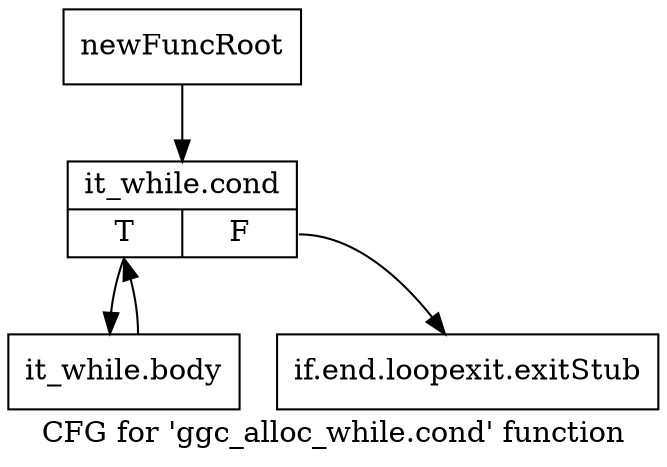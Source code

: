 digraph "CFG for 'ggc_alloc_while.cond' function" {
	label="CFG for 'ggc_alloc_while.cond' function";

	Node0xc6adb40 [shape=record,label="{newFuncRoot}"];
	Node0xc6adb40 -> Node0xc6adbe0;
	Node0xc6adb90 [shape=record,label="{if.end.loopexit.exitStub}"];
	Node0xc6adbe0 [shape=record,label="{it_while.cond|{<s0>T|<s1>F}}"];
	Node0xc6adbe0:s0 -> Node0xc6adc30;
	Node0xc6adbe0:s1 -> Node0xc6adb90;
	Node0xc6adc30 [shape=record,label="{it_while.body}"];
	Node0xc6adc30 -> Node0xc6adbe0;
}
